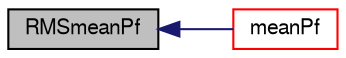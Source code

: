 digraph "RMSmeanPf"
{
  bgcolor="transparent";
  edge [fontname="FreeSans",fontsize="10",labelfontname="FreeSans",labelfontsize="10"];
  node [fontname="FreeSans",fontsize="10",shape=record];
  rankdir="LR";
  Node480 [label="RMSmeanPf",height=0.2,width=0.4,color="black", fillcolor="grey75", style="filled", fontcolor="black"];
  Node480 -> Node481 [dir="back",color="midnightblue",fontsize="10",style="solid",fontname="FreeSans"];
  Node481 [label="meanPf",height=0.2,width=0.4,color="red",URL="$a28950.html#a0d534c0b9b0519990e73472559a8e08a",tooltip="Return the multi-window mean fft of the complete pressure data. "];
}
